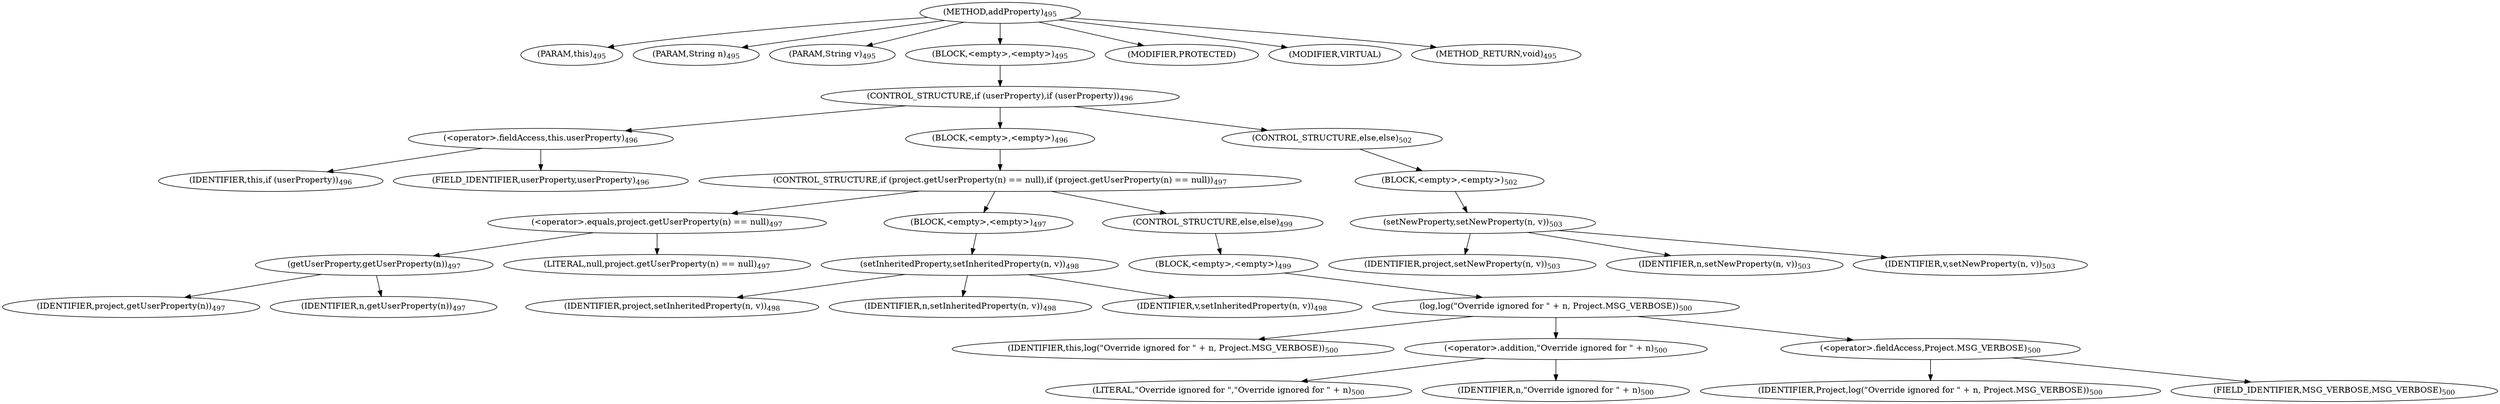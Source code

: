 digraph "addProperty" {  
"923" [label = <(METHOD,addProperty)<SUB>495</SUB>> ]
"72" [label = <(PARAM,this)<SUB>495</SUB>> ]
"924" [label = <(PARAM,String n)<SUB>495</SUB>> ]
"925" [label = <(PARAM,String v)<SUB>495</SUB>> ]
"926" [label = <(BLOCK,&lt;empty&gt;,&lt;empty&gt;)<SUB>495</SUB>> ]
"927" [label = <(CONTROL_STRUCTURE,if (userProperty),if (userProperty))<SUB>496</SUB>> ]
"928" [label = <(&lt;operator&gt;.fieldAccess,this.userProperty)<SUB>496</SUB>> ]
"929" [label = <(IDENTIFIER,this,if (userProperty))<SUB>496</SUB>> ]
"930" [label = <(FIELD_IDENTIFIER,userProperty,userProperty)<SUB>496</SUB>> ]
"931" [label = <(BLOCK,&lt;empty&gt;,&lt;empty&gt;)<SUB>496</SUB>> ]
"932" [label = <(CONTROL_STRUCTURE,if (project.getUserProperty(n) == null),if (project.getUserProperty(n) == null))<SUB>497</SUB>> ]
"933" [label = <(&lt;operator&gt;.equals,project.getUserProperty(n) == null)<SUB>497</SUB>> ]
"934" [label = <(getUserProperty,getUserProperty(n))<SUB>497</SUB>> ]
"935" [label = <(IDENTIFIER,project,getUserProperty(n))<SUB>497</SUB>> ]
"936" [label = <(IDENTIFIER,n,getUserProperty(n))<SUB>497</SUB>> ]
"937" [label = <(LITERAL,null,project.getUserProperty(n) == null)<SUB>497</SUB>> ]
"938" [label = <(BLOCK,&lt;empty&gt;,&lt;empty&gt;)<SUB>497</SUB>> ]
"939" [label = <(setInheritedProperty,setInheritedProperty(n, v))<SUB>498</SUB>> ]
"940" [label = <(IDENTIFIER,project,setInheritedProperty(n, v))<SUB>498</SUB>> ]
"941" [label = <(IDENTIFIER,n,setInheritedProperty(n, v))<SUB>498</SUB>> ]
"942" [label = <(IDENTIFIER,v,setInheritedProperty(n, v))<SUB>498</SUB>> ]
"943" [label = <(CONTROL_STRUCTURE,else,else)<SUB>499</SUB>> ]
"944" [label = <(BLOCK,&lt;empty&gt;,&lt;empty&gt;)<SUB>499</SUB>> ]
"945" [label = <(log,log(&quot;Override ignored for &quot; + n, Project.MSG_VERBOSE))<SUB>500</SUB>> ]
"71" [label = <(IDENTIFIER,this,log(&quot;Override ignored for &quot; + n, Project.MSG_VERBOSE))<SUB>500</SUB>> ]
"946" [label = <(&lt;operator&gt;.addition,&quot;Override ignored for &quot; + n)<SUB>500</SUB>> ]
"947" [label = <(LITERAL,&quot;Override ignored for &quot;,&quot;Override ignored for &quot; + n)<SUB>500</SUB>> ]
"948" [label = <(IDENTIFIER,n,&quot;Override ignored for &quot; + n)<SUB>500</SUB>> ]
"949" [label = <(&lt;operator&gt;.fieldAccess,Project.MSG_VERBOSE)<SUB>500</SUB>> ]
"950" [label = <(IDENTIFIER,Project,log(&quot;Override ignored for &quot; + n, Project.MSG_VERBOSE))<SUB>500</SUB>> ]
"951" [label = <(FIELD_IDENTIFIER,MSG_VERBOSE,MSG_VERBOSE)<SUB>500</SUB>> ]
"952" [label = <(CONTROL_STRUCTURE,else,else)<SUB>502</SUB>> ]
"953" [label = <(BLOCK,&lt;empty&gt;,&lt;empty&gt;)<SUB>502</SUB>> ]
"954" [label = <(setNewProperty,setNewProperty(n, v))<SUB>503</SUB>> ]
"955" [label = <(IDENTIFIER,project,setNewProperty(n, v))<SUB>503</SUB>> ]
"956" [label = <(IDENTIFIER,n,setNewProperty(n, v))<SUB>503</SUB>> ]
"957" [label = <(IDENTIFIER,v,setNewProperty(n, v))<SUB>503</SUB>> ]
"958" [label = <(MODIFIER,PROTECTED)> ]
"959" [label = <(MODIFIER,VIRTUAL)> ]
"960" [label = <(METHOD_RETURN,void)<SUB>495</SUB>> ]
  "923" -> "72" 
  "923" -> "924" 
  "923" -> "925" 
  "923" -> "926" 
  "923" -> "958" 
  "923" -> "959" 
  "923" -> "960" 
  "926" -> "927" 
  "927" -> "928" 
  "927" -> "931" 
  "927" -> "952" 
  "928" -> "929" 
  "928" -> "930" 
  "931" -> "932" 
  "932" -> "933" 
  "932" -> "938" 
  "932" -> "943" 
  "933" -> "934" 
  "933" -> "937" 
  "934" -> "935" 
  "934" -> "936" 
  "938" -> "939" 
  "939" -> "940" 
  "939" -> "941" 
  "939" -> "942" 
  "943" -> "944" 
  "944" -> "945" 
  "945" -> "71" 
  "945" -> "946" 
  "945" -> "949" 
  "946" -> "947" 
  "946" -> "948" 
  "949" -> "950" 
  "949" -> "951" 
  "952" -> "953" 
  "953" -> "954" 
  "954" -> "955" 
  "954" -> "956" 
  "954" -> "957" 
}
